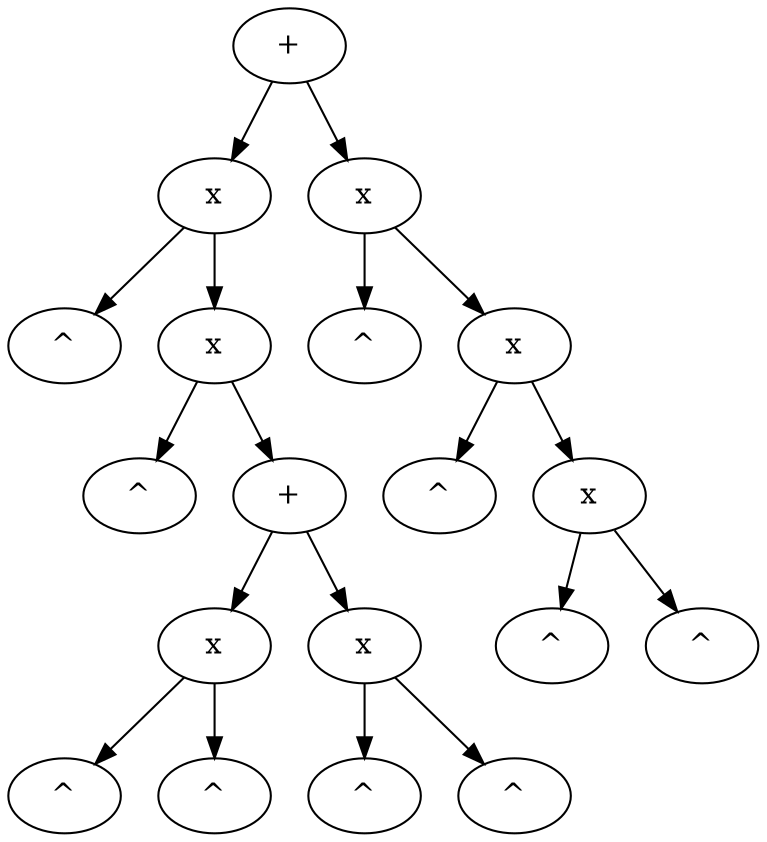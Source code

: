 strict digraph "" {
0 [label="+"];
1 [label=x];
2 [label=x];
3 [label="^"];
4 [label=x];
5 [label="^"];
6 [label=x];
7 [label="^"];
8 [label="+"];
9 [label="^"];
10 [label=x];
11 [label=x];
12 [label=x];
13 [label="^"];
14 [label="^"];
15 [label="^"];
16 [label="^"];
17 [label="^"];
18 [label="^"];
0 -> 1  [weight="[ 0.5]"];
0 -> 2  [weight="[ 0.5]"];
1 -> 3;
1 -> 4;
2 -> 5;
2 -> 6;
4 -> 7;
4 -> 8;
6 -> 9;
6 -> 10;
8 -> 11  [weight="[ 0.6]"];
8 -> 12  [weight="[ 0.4]"];
10 -> 13;
10 -> 14;
11 -> 15;
11 -> 16;
12 -> 17;
12 -> 18;
}
